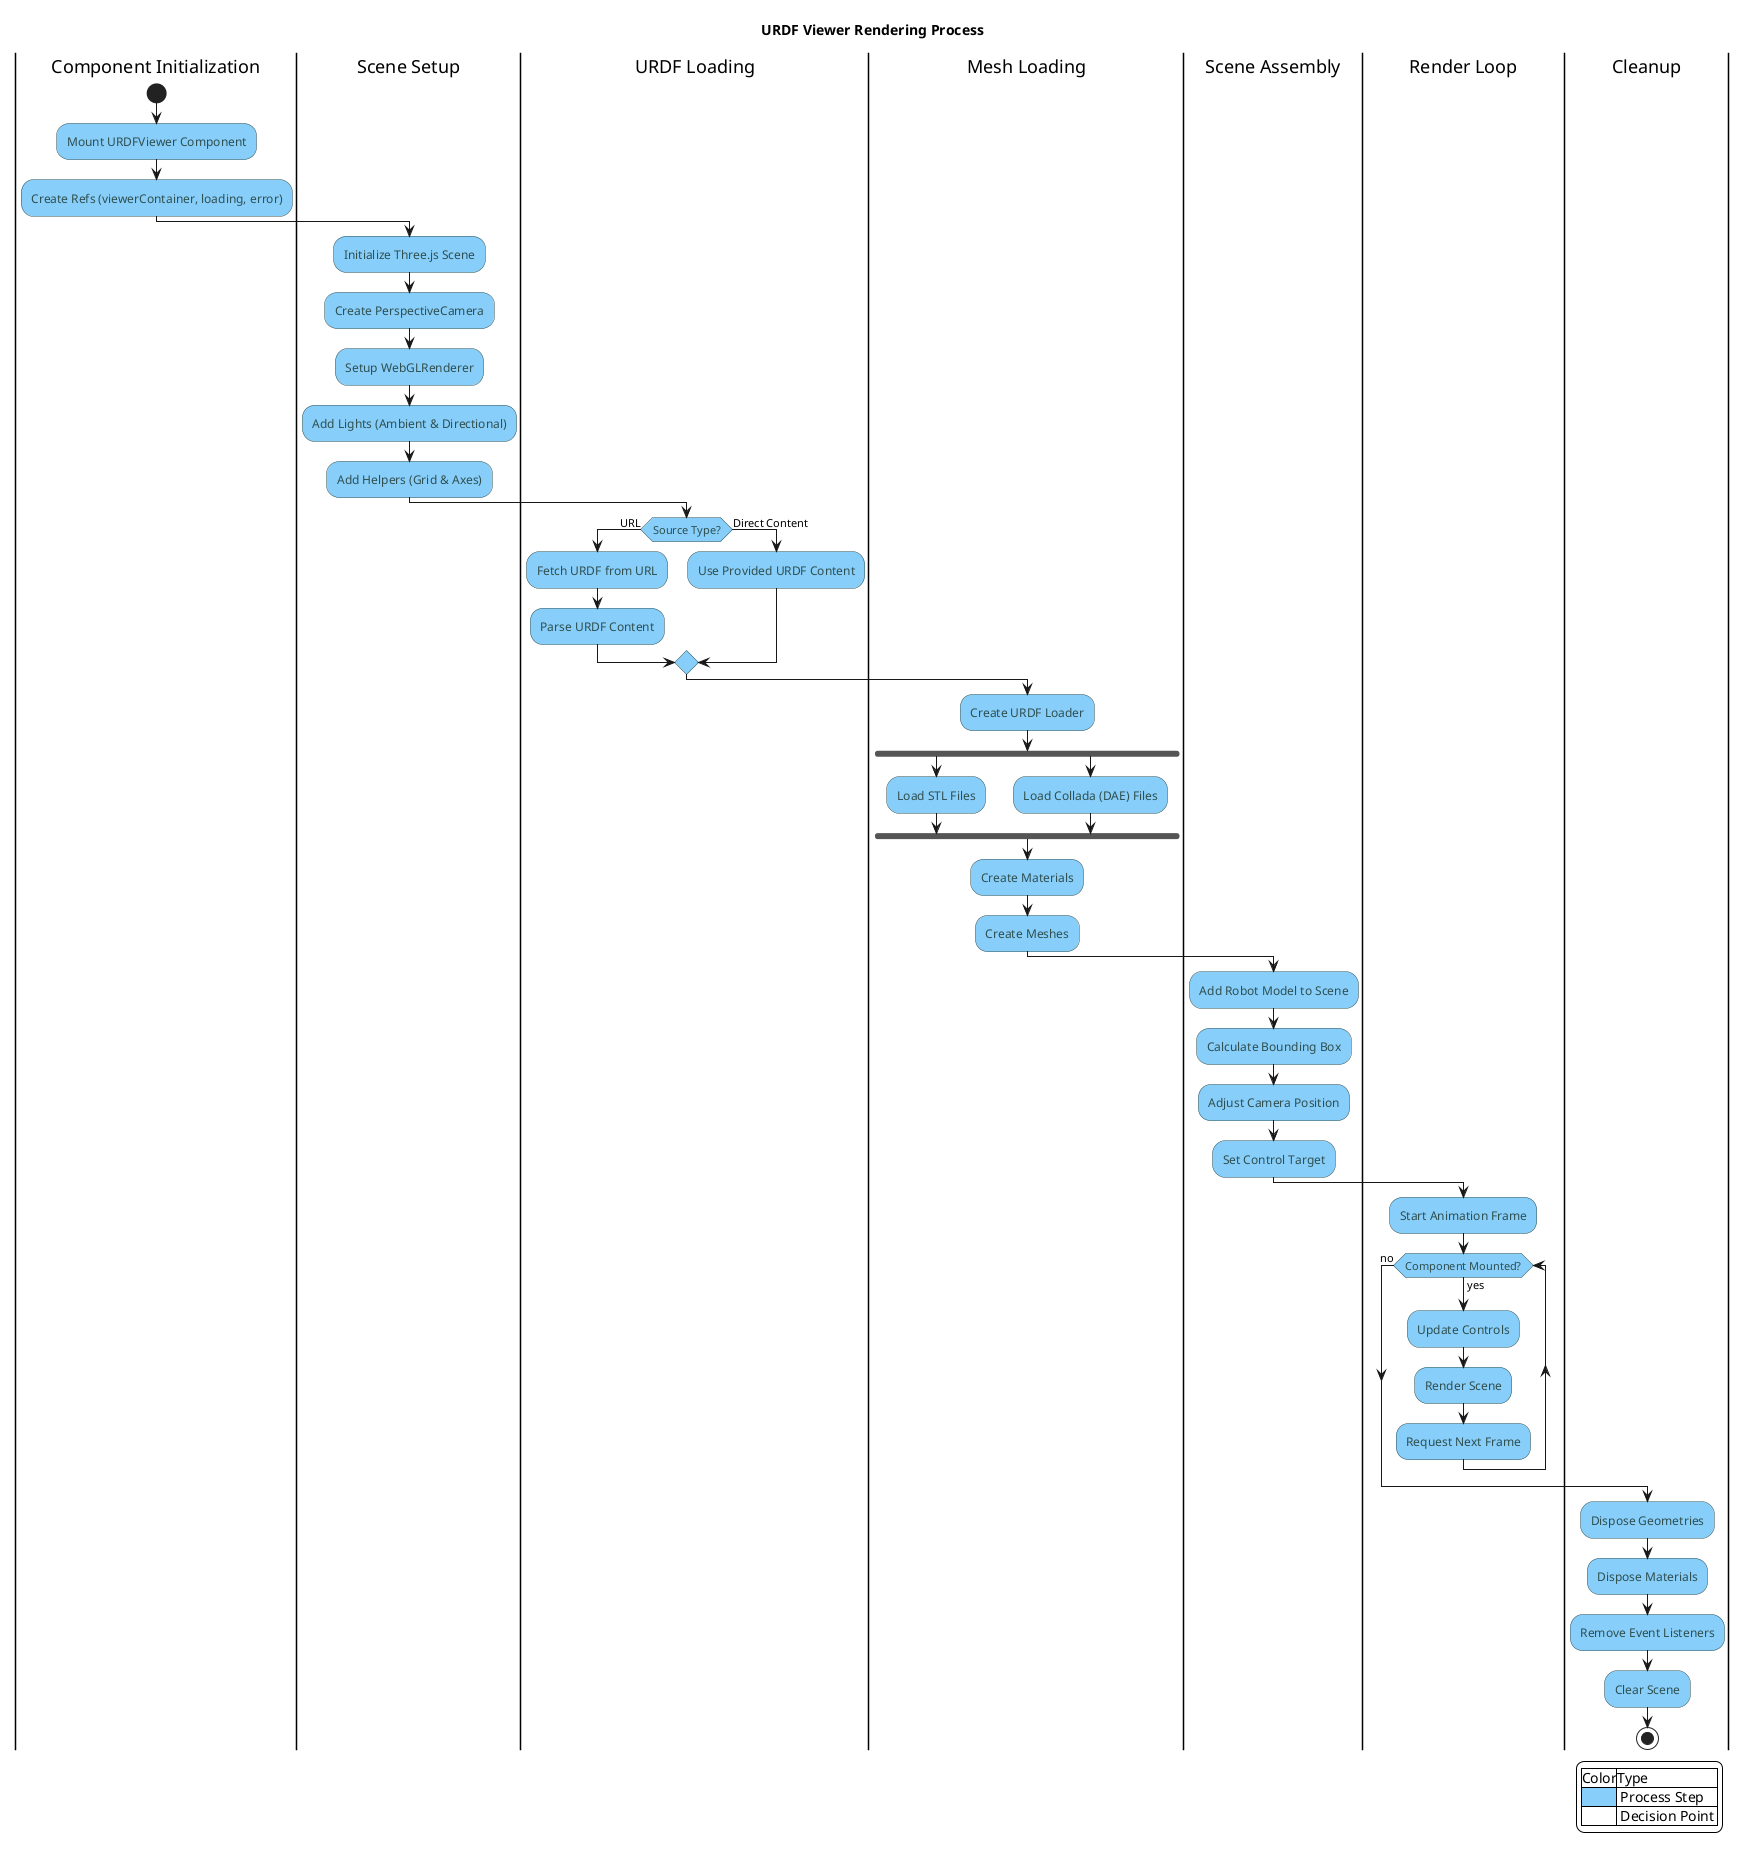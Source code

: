 @startuml URDFRenderingFlow

skinparam backgroundColor white
skinparam activity {
    BackgroundColor LightSkyBlue
    BorderColor DarkSlateGray
    FontColor DarkSlateGray
}

title URDF Viewer Rendering Process

|Component Initialization|
start
:Mount URDFViewer Component;
:Create Refs (viewerContainer, loading, error);

|Scene Setup|
:Initialize Three.js Scene;
:Create PerspectiveCamera;
:Setup WebGLRenderer;
:Add Lights (Ambient & Directional);
:Add Helpers (Grid & Axes);

|URDF Loading|
if (Source Type?) then (URL)
  :Fetch URDF from URL;
  :Parse URDF Content;
else (Direct Content)
  :Use Provided URDF Content;
endif

|Mesh Loading|
:Create URDF Loader;
fork
  :Load STL Files;
fork again
  :Load Collada (DAE) Files;
end fork
:Create Materials;
:Create Meshes;

|Scene Assembly|
:Add Robot Model to Scene;
:Calculate Bounding Box;
:Adjust Camera Position;
:Set Control Target;

|Render Loop|
:Start Animation Frame;
while (Component Mounted?) is (yes)
  :Update Controls;
  :Render Scene;
  :Request Next Frame;
endwhile (no)

|Cleanup|
:Dispose Geometries;
:Dispose Materials;
:Remove Event Listeners;
:Clear Scene;
stop

legend right
  |Color|Type|
  |<#LightSkyBlue>| Process Step |
  |<#White>| Decision Point |
endlegend

@enduml 